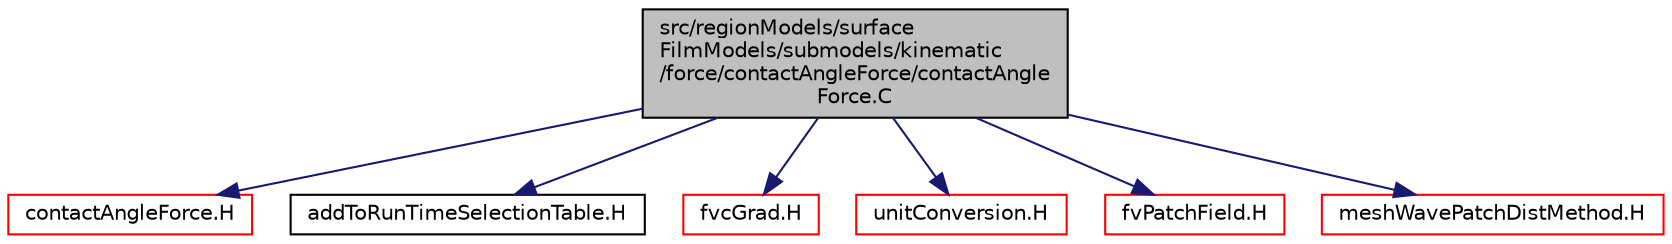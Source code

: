 digraph "src/regionModels/surfaceFilmModels/submodels/kinematic/force/contactAngleForce/contactAngleForce.C"
{
  bgcolor="transparent";
  edge [fontname="Helvetica",fontsize="10",labelfontname="Helvetica",labelfontsize="10"];
  node [fontname="Helvetica",fontsize="10",shape=record];
  Node1 [label="src/regionModels/surface\lFilmModels/submodels/kinematic\l/force/contactAngleForce/contactAngle\lForce.C",height=0.2,width=0.4,color="black", fillcolor="grey75", style="filled", fontcolor="black"];
  Node1 -> Node2 [color="midnightblue",fontsize="10",style="solid",fontname="Helvetica"];
  Node2 [label="contactAngleForce.H",height=0.2,width=0.4,color="red",URL="$a09605.html"];
  Node1 -> Node3 [color="midnightblue",fontsize="10",style="solid",fontname="Helvetica"];
  Node3 [label="addToRunTimeSelectionTable.H",height=0.2,width=0.4,color="black",URL="$a08169.html",tooltip="Macros for easy insertion into run-time selection tables. "];
  Node1 -> Node4 [color="midnightblue",fontsize="10",style="solid",fontname="Helvetica"];
  Node4 [label="fvcGrad.H",height=0.2,width=0.4,color="red",URL="$a05857.html",tooltip="Calculate the gradient of the given field. "];
  Node1 -> Node5 [color="midnightblue",fontsize="10",style="solid",fontname="Helvetica"];
  Node5 [label="unitConversion.H",height=0.2,width=0.4,color="red",URL="$a08510.html",tooltip="Unit conversion functions. "];
  Node1 -> Node6 [color="midnightblue",fontsize="10",style="solid",fontname="Helvetica"];
  Node6 [label="fvPatchField.H",height=0.2,width=0.4,color="red",URL="$a05683.html"];
  Node1 -> Node7 [color="midnightblue",fontsize="10",style="solid",fontname="Helvetica"];
  Node7 [label="meshWavePatchDistMethod.H",height=0.2,width=0.4,color="red",URL="$a06108.html"];
}
